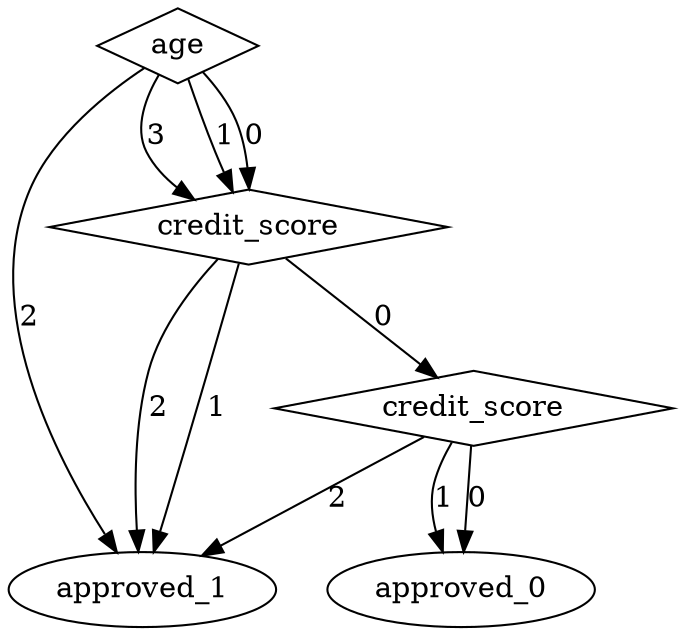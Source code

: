 digraph {
node [label=approved_1,style=""] approved_1
node [label=approved_0,style=""] approved_0
node [label=approved_0,style=""] approved_0
node [label=approved_1,style=""] approved_1
node [label=approved_1,style=""] approved_1
node [label=approved_1,style=""] approved_1
node [label=credit_score,shape="diamond",style=""] 2
node [label=credit_score,shape="diamond",style=""] 1
node [label=age,shape="diamond",style=""] 0

2 -> approved_1 [label="2"]
2 -> approved_0 [label="1"]
2 -> approved_0 [label="0"]
1 -> approved_1 [label="2"]
1 -> approved_1 [label="1"]
1 -> 2 [label="0"]
0 -> 1 [label="3"]
0 -> approved_1 [label="2"]
0 -> 1 [label="1"]
0 -> 1 [label="0"]
}